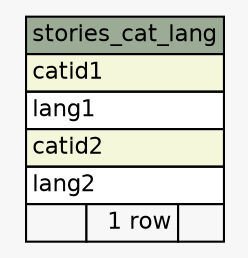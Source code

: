 // dot 2.38.0 on Mac OS X 10.9.4
// SchemaSpy rev 590
digraph "stories_cat_lang" {
  graph [
    rankdir="RL"
    bgcolor="#f7f7f7"
    nodesep="0.18"
    ranksep="0.46"
    fontname="Helvetica"
    fontsize="11"
  ];
  node [
    fontname="Helvetica"
    fontsize="11"
    shape="plaintext"
  ];
  edge [
    arrowsize="0.8"
  ];
  "stories_cat_lang" [
    label=<
    <TABLE BORDER="0" CELLBORDER="1" CELLSPACING="0" BGCOLOR="#ffffff">
      <TR><TD COLSPAN="3" BGCOLOR="#9bab96" ALIGN="CENTER">stories_cat_lang</TD></TR>
      <TR><TD PORT="catid1" COLSPAN="3" BGCOLOR="#f4f7da" ALIGN="LEFT">catid1</TD></TR>
      <TR><TD PORT="lang1" COLSPAN="3" ALIGN="LEFT">lang1</TD></TR>
      <TR><TD PORT="catid2" COLSPAN="3" BGCOLOR="#f4f7da" ALIGN="LEFT">catid2</TD></TR>
      <TR><TD PORT="lang2" COLSPAN="3" ALIGN="LEFT">lang2</TD></TR>
      <TR><TD ALIGN="LEFT" BGCOLOR="#f7f7f7">  </TD><TD ALIGN="RIGHT" BGCOLOR="#f7f7f7">1 row</TD><TD ALIGN="RIGHT" BGCOLOR="#f7f7f7">  </TD></TR>
    </TABLE>>
    URL="tables/stories_cat_lang.html"
    tooltip="stories_cat_lang"
  ];
}
